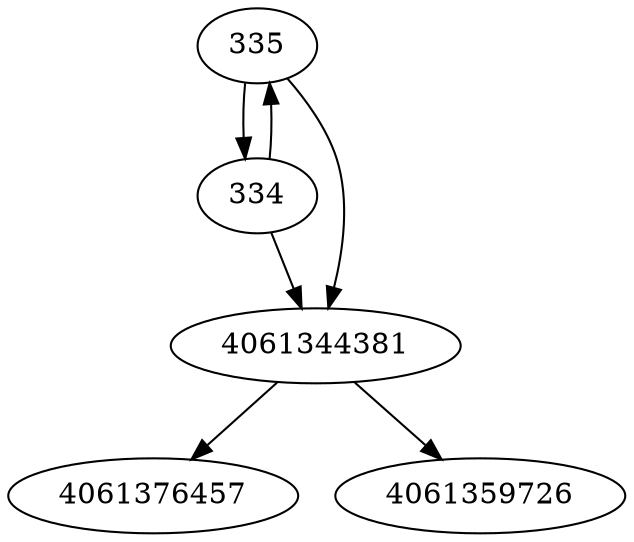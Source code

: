 strict digraph  {
4061376457;
4061359726;
335;
334;
4061344381;
335 -> 334;
335 -> 4061344381;
334 -> 4061344381;
334 -> 335;
4061344381 -> 4061359726;
4061344381 -> 4061376457;
}
